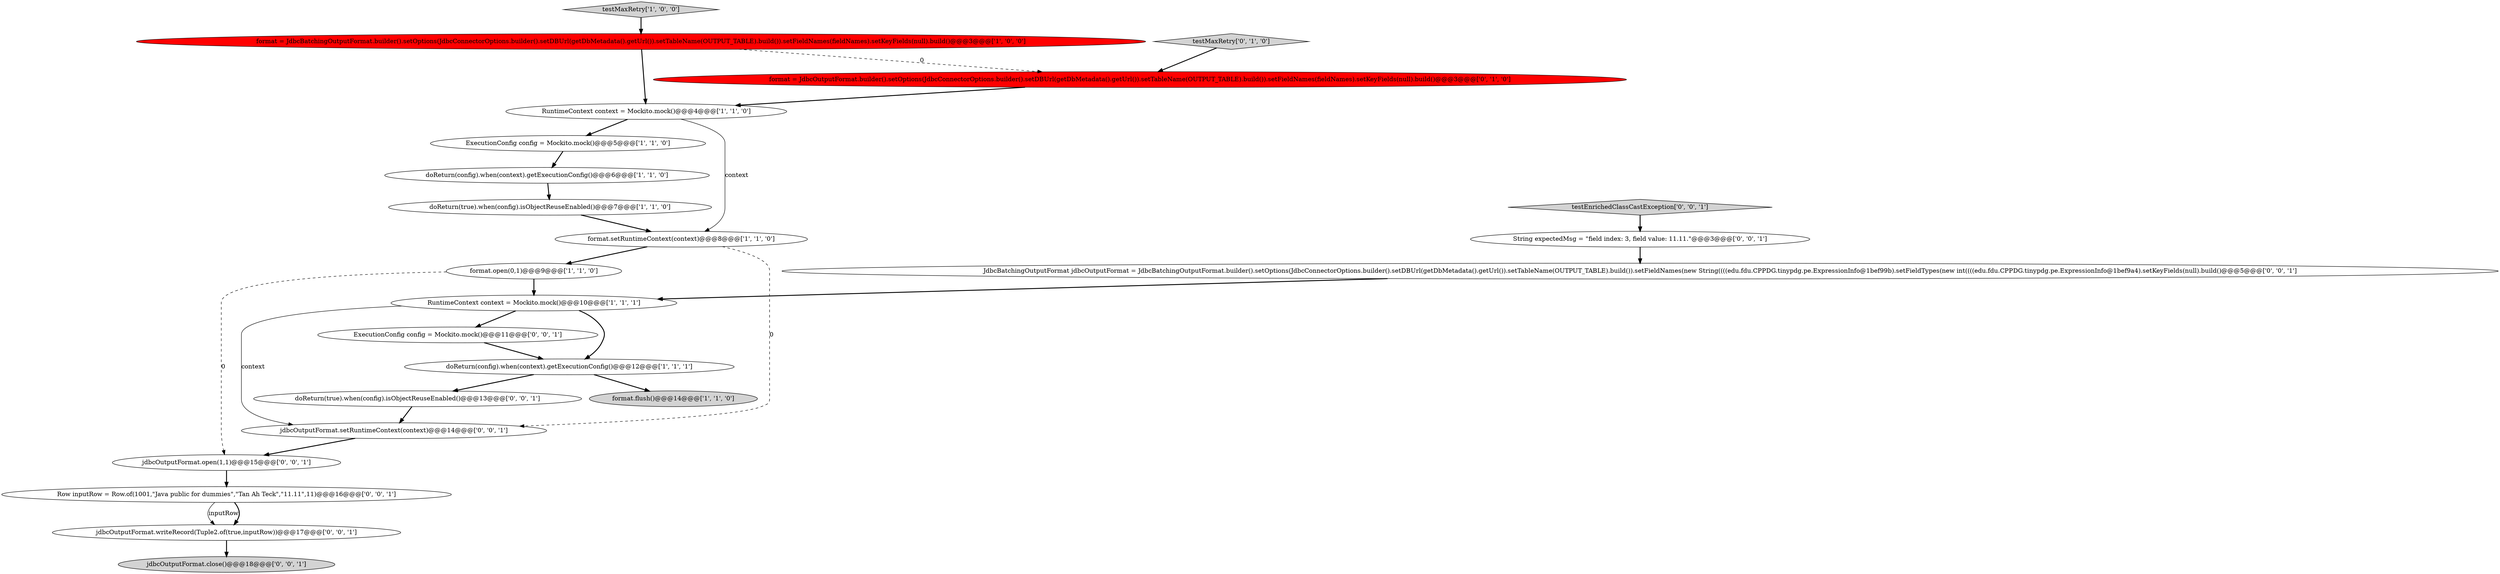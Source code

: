 digraph {
9 [style = filled, label = "doReturn(config).when(context).getExecutionConfig()@@@12@@@['1', '1', '1']", fillcolor = white, shape = ellipse image = "AAA0AAABBB1BBB"];
21 [style = filled, label = "testEnrichedClassCastException['0', '0', '1']", fillcolor = lightgray, shape = diamond image = "AAA0AAABBB3BBB"];
3 [style = filled, label = "ExecutionConfig config = Mockito.mock()@@@5@@@['1', '1', '0']", fillcolor = white, shape = ellipse image = "AAA0AAABBB1BBB"];
8 [style = filled, label = "testMaxRetry['1', '0', '0']", fillcolor = lightgray, shape = diamond image = "AAA0AAABBB1BBB"];
20 [style = filled, label = "ExecutionConfig config = Mockito.mock()@@@11@@@['0', '0', '1']", fillcolor = white, shape = ellipse image = "AAA0AAABBB3BBB"];
18 [style = filled, label = "doReturn(true).when(config).isObjectReuseEnabled()@@@13@@@['0', '0', '1']", fillcolor = white, shape = ellipse image = "AAA0AAABBB3BBB"];
1 [style = filled, label = "doReturn(config).when(context).getExecutionConfig()@@@6@@@['1', '1', '0']", fillcolor = white, shape = ellipse image = "AAA0AAABBB1BBB"];
6 [style = filled, label = "RuntimeContext context = Mockito.mock()@@@4@@@['1', '1', '0']", fillcolor = white, shape = ellipse image = "AAA0AAABBB1BBB"];
5 [style = filled, label = "doReturn(true).when(config).isObjectReuseEnabled()@@@7@@@['1', '1', '0']", fillcolor = white, shape = ellipse image = "AAA0AAABBB1BBB"];
13 [style = filled, label = "jdbcOutputFormat.open(1,1)@@@15@@@['0', '0', '1']", fillcolor = white, shape = ellipse image = "AAA0AAABBB3BBB"];
4 [style = filled, label = "format.flush()@@@14@@@['1', '1', '0']", fillcolor = lightgray, shape = ellipse image = "AAA0AAABBB1BBB"];
12 [style = filled, label = "testMaxRetry['0', '1', '0']", fillcolor = lightgray, shape = diamond image = "AAA0AAABBB2BBB"];
0 [style = filled, label = "format.open(0,1)@@@9@@@['1', '1', '0']", fillcolor = white, shape = ellipse image = "AAA0AAABBB1BBB"];
15 [style = filled, label = "jdbcOutputFormat.setRuntimeContext(context)@@@14@@@['0', '0', '1']", fillcolor = white, shape = ellipse image = "AAA0AAABBB3BBB"];
10 [style = filled, label = "format = JdbcBatchingOutputFormat.builder().setOptions(JdbcConnectorOptions.builder().setDBUrl(getDbMetadata().getUrl()).setTableName(OUTPUT_TABLE).build()).setFieldNames(fieldNames).setKeyFields(null).build()@@@3@@@['1', '0', '0']", fillcolor = red, shape = ellipse image = "AAA1AAABBB1BBB"];
7 [style = filled, label = "RuntimeContext context = Mockito.mock()@@@10@@@['1', '1', '1']", fillcolor = white, shape = ellipse image = "AAA0AAABBB1BBB"];
2 [style = filled, label = "format.setRuntimeContext(context)@@@8@@@['1', '1', '0']", fillcolor = white, shape = ellipse image = "AAA0AAABBB1BBB"];
22 [style = filled, label = "jdbcOutputFormat.close()@@@18@@@['0', '0', '1']", fillcolor = lightgray, shape = ellipse image = "AAA0AAABBB3BBB"];
17 [style = filled, label = "String expectedMsg = \"field index: 3, field value: 11.11.\"@@@3@@@['0', '0', '1']", fillcolor = white, shape = ellipse image = "AAA0AAABBB3BBB"];
16 [style = filled, label = "Row inputRow = Row.of(1001,\"Java public for dummies\",\"Tan Ah Teck\",\"11.11\",11)@@@16@@@['0', '0', '1']", fillcolor = white, shape = ellipse image = "AAA0AAABBB3BBB"];
19 [style = filled, label = "JdbcBatchingOutputFormat jdbcOutputFormat = JdbcBatchingOutputFormat.builder().setOptions(JdbcConnectorOptions.builder().setDBUrl(getDbMetadata().getUrl()).setTableName(OUTPUT_TABLE).build()).setFieldNames(new String((((edu.fdu.CPPDG.tinypdg.pe.ExpressionInfo@1bef99b).setFieldTypes(new int((((edu.fdu.CPPDG.tinypdg.pe.ExpressionInfo@1bef9a4).setKeyFields(null).build()@@@5@@@['0', '0', '1']", fillcolor = white, shape = ellipse image = "AAA0AAABBB3BBB"];
14 [style = filled, label = "jdbcOutputFormat.writeRecord(Tuple2.of(true,inputRow))@@@17@@@['0', '0', '1']", fillcolor = white, shape = ellipse image = "AAA0AAABBB3BBB"];
11 [style = filled, label = "format = JdbcOutputFormat.builder().setOptions(JdbcConnectorOptions.builder().setDBUrl(getDbMetadata().getUrl()).setTableName(OUTPUT_TABLE).build()).setFieldNames(fieldNames).setKeyFields(null).build()@@@3@@@['0', '1', '0']", fillcolor = red, shape = ellipse image = "AAA1AAABBB2BBB"];
1->5 [style = bold, label=""];
6->3 [style = bold, label=""];
8->10 [style = bold, label=""];
15->13 [style = bold, label=""];
16->14 [style = solid, label="inputRow"];
3->1 [style = bold, label=""];
20->9 [style = bold, label=""];
9->4 [style = bold, label=""];
11->6 [style = bold, label=""];
18->15 [style = bold, label=""];
12->11 [style = bold, label=""];
14->22 [style = bold, label=""];
7->20 [style = bold, label=""];
7->15 [style = solid, label="context"];
10->6 [style = bold, label=""];
17->19 [style = bold, label=""];
13->16 [style = bold, label=""];
0->7 [style = bold, label=""];
10->11 [style = dashed, label="0"];
2->15 [style = dashed, label="0"];
7->9 [style = bold, label=""];
5->2 [style = bold, label=""];
2->0 [style = bold, label=""];
9->18 [style = bold, label=""];
6->2 [style = solid, label="context"];
0->13 [style = dashed, label="0"];
16->14 [style = bold, label=""];
19->7 [style = bold, label=""];
21->17 [style = bold, label=""];
}
